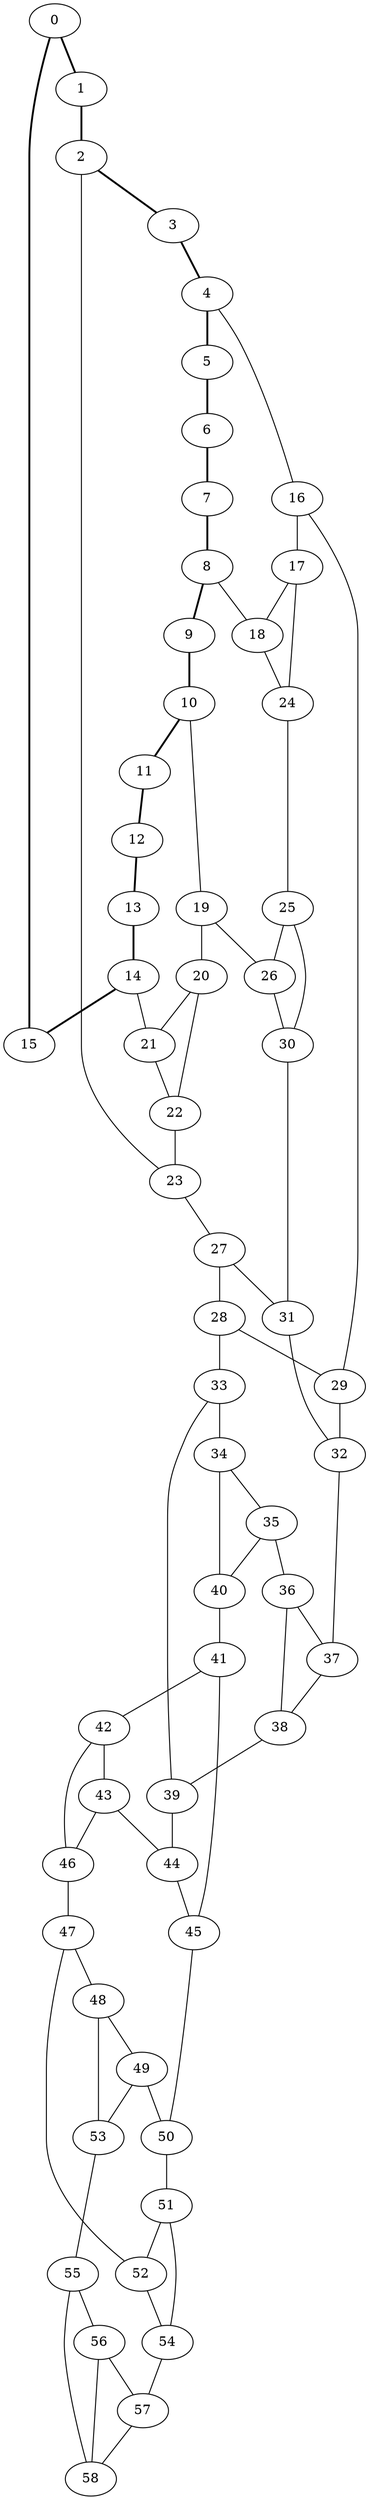 //Inside of this graph isn't 3-connected
graph G {
0 [ pos = " 12.00,0.00!" ];
0 -- 1[style=bold];
0 -- 15[style=bold];
1 [ pos = " 11.09,4.59!" ];
1 -- 2[style=bold];
2 [ pos = " 8.49,8.49!" ];
2 -- 3[style=bold];
2 -- 23;
3 [ pos = " 4.59,11.09!" ];
3 -- 4[style=bold];
4 [ pos = " 0.00,12.00!" ];
4 -- 5[style=bold];
4 -- 16;
5 [ pos = " -4.59,11.09!" ];
5 -- 6[style=bold];
6 [ pos = " -8.49,8.49!" ];
6 -- 7[style=bold];
7 [ pos = " -11.09,4.59!" ];
7 -- 8[style=bold];
8 [ pos = " -12.00,0.00!" ];
8 -- 9[style=bold];
8 -- 18;
9 [ pos = " -11.09,-4.59!" ];
9 -- 10[style=bold];
10 [ pos = " -8.49,-8.49!" ];
10 -- 11[style=bold];
10 -- 19;
11 [ pos = " -4.59,-11.09!" ];
11 -- 12[style=bold];
12 [ pos = " 0.00,-12.00!" ];
12 -- 13[style=bold];
13 [ pos = " 4.59,-11.09!" ];
13 -- 14[style=bold];
14 [ pos = " 8.49,-8.49!" ];
14 -- 15[style=bold];
14 -- 21;
15 [ pos = " 11.09,-4.59!" ];
16 -- 17;
16 -- 29;
17 -- 18;
17 -- 24;
18 -- 24;
19 -- 20;
19 -- 26;
20 -- 21;
20 -- 22;
21 -- 22;
22 -- 23;
23 -- 27;
24 -- 25;
25 -- 26;
25 -- 30;
26 -- 30;
27 -- 28;
27 -- 31;
28 -- 29;
28 -- 33;
29 -- 32;
30 -- 31;
31 -- 32;
32 -- 37;
33 -- 34;
33 -- 39;
34 -- 35;
34 -- 40;
35 -- 36;
35 -- 40;
36 -- 37;
36 -- 38;
37 -- 38;
38 -- 39;
39 -- 44;
40 -- 41;
41 -- 42;
41 -- 45;
42 -- 43;
42 -- 46;
43 -- 44;
43 -- 46;
44 -- 45;
45 -- 50;
46 -- 47;
47 -- 48;
47 -- 52;
48 -- 49;
48 -- 53;
49 -- 50;
49 -- 53;
50 -- 51;
51 -- 52;
51 -- 54;
52 -- 54;
53 -- 55;
54 -- 57;
55 -- 56;
55 -- 58;
56 -- 57;
56 -- 58;
57 -- 58;
}
